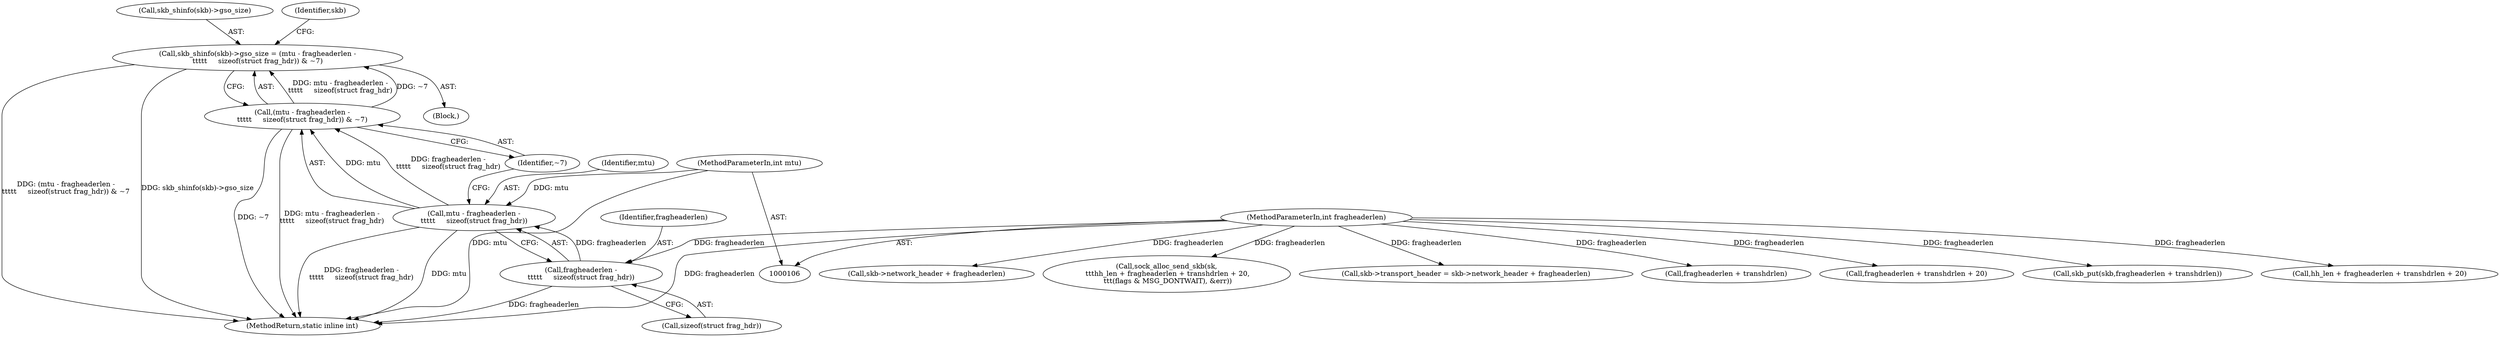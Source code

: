 digraph "0_linux_2811ebac2521ceac84f2bdae402455baa6a7fb47_0@integer" {
"1000189" [label="(Call,skb_shinfo(skb)->gso_size = (mtu - fragheaderlen -\n\t\t\t\t\t     sizeof(struct frag_hdr)) & ~7)"];
"1000194" [label="(Call,(mtu - fragheaderlen -\n\t\t\t\t\t     sizeof(struct frag_hdr)) & ~7)"];
"1000195" [label="(Call,mtu - fragheaderlen -\n\t\t\t\t\t     sizeof(struct frag_hdr))"];
"1000114" [label="(MethodParameterIn,int mtu)"];
"1000197" [label="(Call,fragheaderlen -\n\t\t\t\t\t     sizeof(struct frag_hdr))"];
"1000112" [label="(MethodParameterIn,int fragheaderlen)"];
"1000190" [label="(Call,skb_shinfo(skb)->gso_size)"];
"1000194" [label="(Call,(mtu - fragheaderlen -\n\t\t\t\t\t     sizeof(struct frag_hdr)) & ~7)"];
"1000114" [label="(MethodParameterIn,int mtu)"];
"1000168" [label="(Call,skb->network_header + fragheaderlen)"];
"1000134" [label="(Call,sock_alloc_send_skb(sk,\n \t\t\thh_len + fragheaderlen + transhdrlen + 20,\n \t\t\t(flags & MSG_DONTWAIT), &err))"];
"1000195" [label="(Call,mtu - fragheaderlen -\n\t\t\t\t\t     sizeof(struct frag_hdr))"];
"1000164" [label="(Call,skb->transport_header = skb->network_header + fragheaderlen)"];
"1000159" [label="(Call,fragheaderlen + transhdrlen)"];
"1000198" [label="(Identifier,fragheaderlen)"];
"1000138" [label="(Call,fragheaderlen + transhdrlen + 20)"];
"1000157" [label="(Call,skb_put(skb,fragheaderlen + transhdrlen))"];
"1000197" [label="(Call,fragheaderlen -\n\t\t\t\t\t     sizeof(struct frag_hdr))"];
"1000130" [label="(Block,)"];
"1000205" [label="(Identifier,skb)"];
"1000201" [label="(Identifier,~7)"];
"1000189" [label="(Call,skb_shinfo(skb)->gso_size = (mtu - fragheaderlen -\n\t\t\t\t\t     sizeof(struct frag_hdr)) & ~7)"];
"1000112" [label="(MethodParameterIn,int fragheaderlen)"];
"1000235" [label="(MethodReturn,static inline int)"];
"1000196" [label="(Identifier,mtu)"];
"1000199" [label="(Call,sizeof(struct frag_hdr))"];
"1000136" [label="(Call,hh_len + fragheaderlen + transhdrlen + 20)"];
"1000189" -> "1000130"  [label="AST: "];
"1000189" -> "1000194"  [label="CFG: "];
"1000190" -> "1000189"  [label="AST: "];
"1000194" -> "1000189"  [label="AST: "];
"1000205" -> "1000189"  [label="CFG: "];
"1000189" -> "1000235"  [label="DDG: (mtu - fragheaderlen -\n\t\t\t\t\t     sizeof(struct frag_hdr)) & ~7"];
"1000189" -> "1000235"  [label="DDG: skb_shinfo(skb)->gso_size"];
"1000194" -> "1000189"  [label="DDG: mtu - fragheaderlen -\n\t\t\t\t\t     sizeof(struct frag_hdr)"];
"1000194" -> "1000189"  [label="DDG: ~7"];
"1000194" -> "1000201"  [label="CFG: "];
"1000195" -> "1000194"  [label="AST: "];
"1000201" -> "1000194"  [label="AST: "];
"1000194" -> "1000235"  [label="DDG: ~7"];
"1000194" -> "1000235"  [label="DDG: mtu - fragheaderlen -\n\t\t\t\t\t     sizeof(struct frag_hdr)"];
"1000195" -> "1000194"  [label="DDG: mtu"];
"1000195" -> "1000194"  [label="DDG: fragheaderlen -\n\t\t\t\t\t     sizeof(struct frag_hdr)"];
"1000195" -> "1000197"  [label="CFG: "];
"1000196" -> "1000195"  [label="AST: "];
"1000197" -> "1000195"  [label="AST: "];
"1000201" -> "1000195"  [label="CFG: "];
"1000195" -> "1000235"  [label="DDG: fragheaderlen -\n\t\t\t\t\t     sizeof(struct frag_hdr)"];
"1000195" -> "1000235"  [label="DDG: mtu"];
"1000114" -> "1000195"  [label="DDG: mtu"];
"1000197" -> "1000195"  [label="DDG: fragheaderlen"];
"1000114" -> "1000106"  [label="AST: "];
"1000114" -> "1000235"  [label="DDG: mtu"];
"1000197" -> "1000199"  [label="CFG: "];
"1000198" -> "1000197"  [label="AST: "];
"1000199" -> "1000197"  [label="AST: "];
"1000197" -> "1000235"  [label="DDG: fragheaderlen"];
"1000112" -> "1000197"  [label="DDG: fragheaderlen"];
"1000112" -> "1000106"  [label="AST: "];
"1000112" -> "1000235"  [label="DDG: fragheaderlen"];
"1000112" -> "1000134"  [label="DDG: fragheaderlen"];
"1000112" -> "1000136"  [label="DDG: fragheaderlen"];
"1000112" -> "1000138"  [label="DDG: fragheaderlen"];
"1000112" -> "1000157"  [label="DDG: fragheaderlen"];
"1000112" -> "1000159"  [label="DDG: fragheaderlen"];
"1000112" -> "1000164"  [label="DDG: fragheaderlen"];
"1000112" -> "1000168"  [label="DDG: fragheaderlen"];
}

